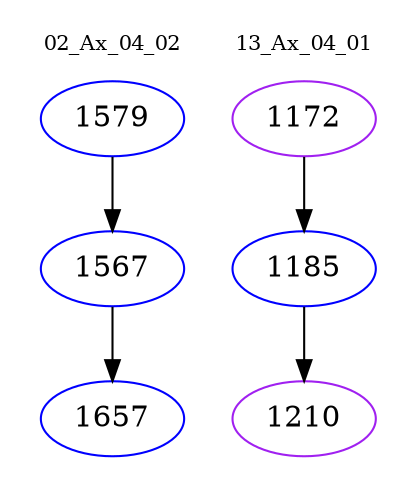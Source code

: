 digraph{
subgraph cluster_0 {
color = white
label = "02_Ax_04_02";
fontsize=10;
T0_1579 [label="1579", color="blue"]
T0_1579 -> T0_1567 [color="black"]
T0_1567 [label="1567", color="blue"]
T0_1567 -> T0_1657 [color="black"]
T0_1657 [label="1657", color="blue"]
}
subgraph cluster_1 {
color = white
label = "13_Ax_04_01";
fontsize=10;
T1_1172 [label="1172", color="purple"]
T1_1172 -> T1_1185 [color="black"]
T1_1185 [label="1185", color="blue"]
T1_1185 -> T1_1210 [color="black"]
T1_1210 [label="1210", color="purple"]
}
}
